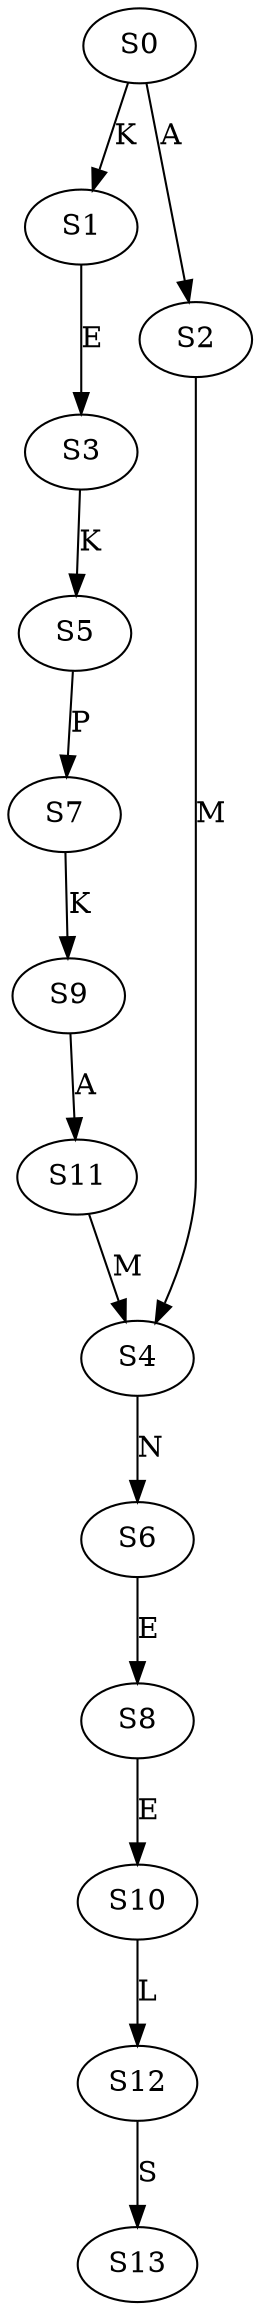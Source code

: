 strict digraph  {
	S0 -> S1 [ label = K ];
	S0 -> S2 [ label = A ];
	S1 -> S3 [ label = E ];
	S2 -> S4 [ label = M ];
	S3 -> S5 [ label = K ];
	S4 -> S6 [ label = N ];
	S5 -> S7 [ label = P ];
	S6 -> S8 [ label = E ];
	S7 -> S9 [ label = K ];
	S8 -> S10 [ label = E ];
	S9 -> S11 [ label = A ];
	S10 -> S12 [ label = L ];
	S11 -> S4 [ label = M ];
	S12 -> S13 [ label = S ];
}
